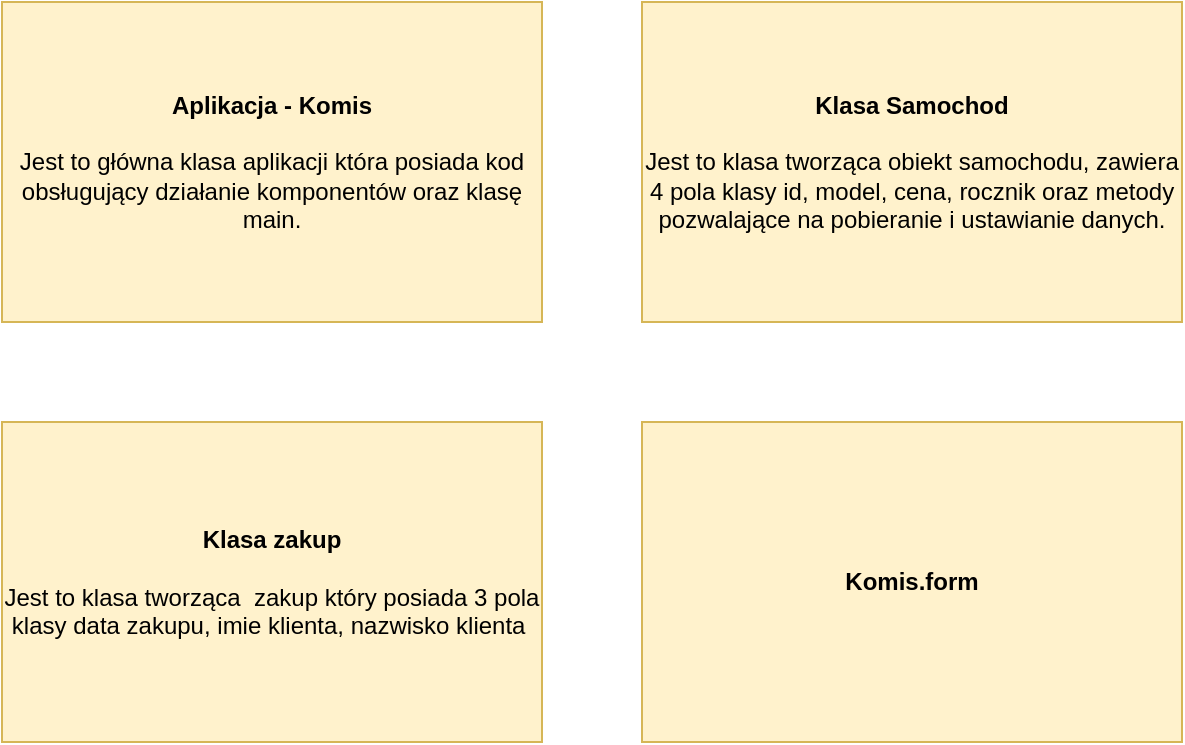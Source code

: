 <mxfile version="15.5.5" type="device"><diagram id="_sLw4m0D2gLKWb3Olv5q" name="Page-1"><mxGraphModel dx="1217" dy="652" grid="1" gridSize="10" guides="1" tooltips="1" connect="1" arrows="1" fold="1" page="1" pageScale="1" pageWidth="827" pageHeight="1169" math="0" shadow="0"><root><mxCell id="0"/><mxCell id="1" parent="0"/><mxCell id="v8n2lMOIDXFBW1An9DIn-1" value="&lt;b&gt;Aplikacja - Komis&lt;/b&gt;&lt;br&gt;&lt;br&gt;Jest to główna klasa aplikacji która posiada kod obsługujący działanie komponentów oraz klasę main." style="rounded=0;whiteSpace=wrap;html=1;fillColor=#fff2cc;strokeColor=#d6b656;" vertex="1" parent="1"><mxGeometry x="60" y="70" width="270" height="160" as="geometry"/></mxCell><mxCell id="v8n2lMOIDXFBW1An9DIn-2" value="&lt;b&gt;Klasa Samochod&lt;/b&gt;&lt;br&gt;&lt;br&gt;Jest to klasa tworząca obiekt samochodu, zawiera 4 pola klasy id, model, cena, rocznik oraz metody pozwalające na pobieranie i ustawianie danych." style="rounded=0;whiteSpace=wrap;html=1;fillColor=#fff2cc;strokeColor=#d6b656;" vertex="1" parent="1"><mxGeometry x="380" y="70" width="270" height="160" as="geometry"/></mxCell><mxCell id="v8n2lMOIDXFBW1An9DIn-3" value="&lt;b&gt;Klasa zakup&lt;/b&gt;&lt;br&gt;&lt;br&gt;Jest to klasa tworząca&amp;nbsp; zakup który posiada 3 pola klasy data zakupu, imie klienta, nazwisko klienta&amp;nbsp;" style="rounded=0;whiteSpace=wrap;html=1;fillColor=#fff2cc;strokeColor=#d6b656;" vertex="1" parent="1"><mxGeometry x="60" y="280" width="270" height="160" as="geometry"/></mxCell><mxCell id="v8n2lMOIDXFBW1An9DIn-4" value="&lt;b&gt;Komis.form&lt;/b&gt;" style="rounded=0;whiteSpace=wrap;html=1;fillColor=#fff2cc;strokeColor=#d6b656;" vertex="1" parent="1"><mxGeometry x="380" y="280" width="270" height="160" as="geometry"/></mxCell></root></mxGraphModel></diagram></mxfile>